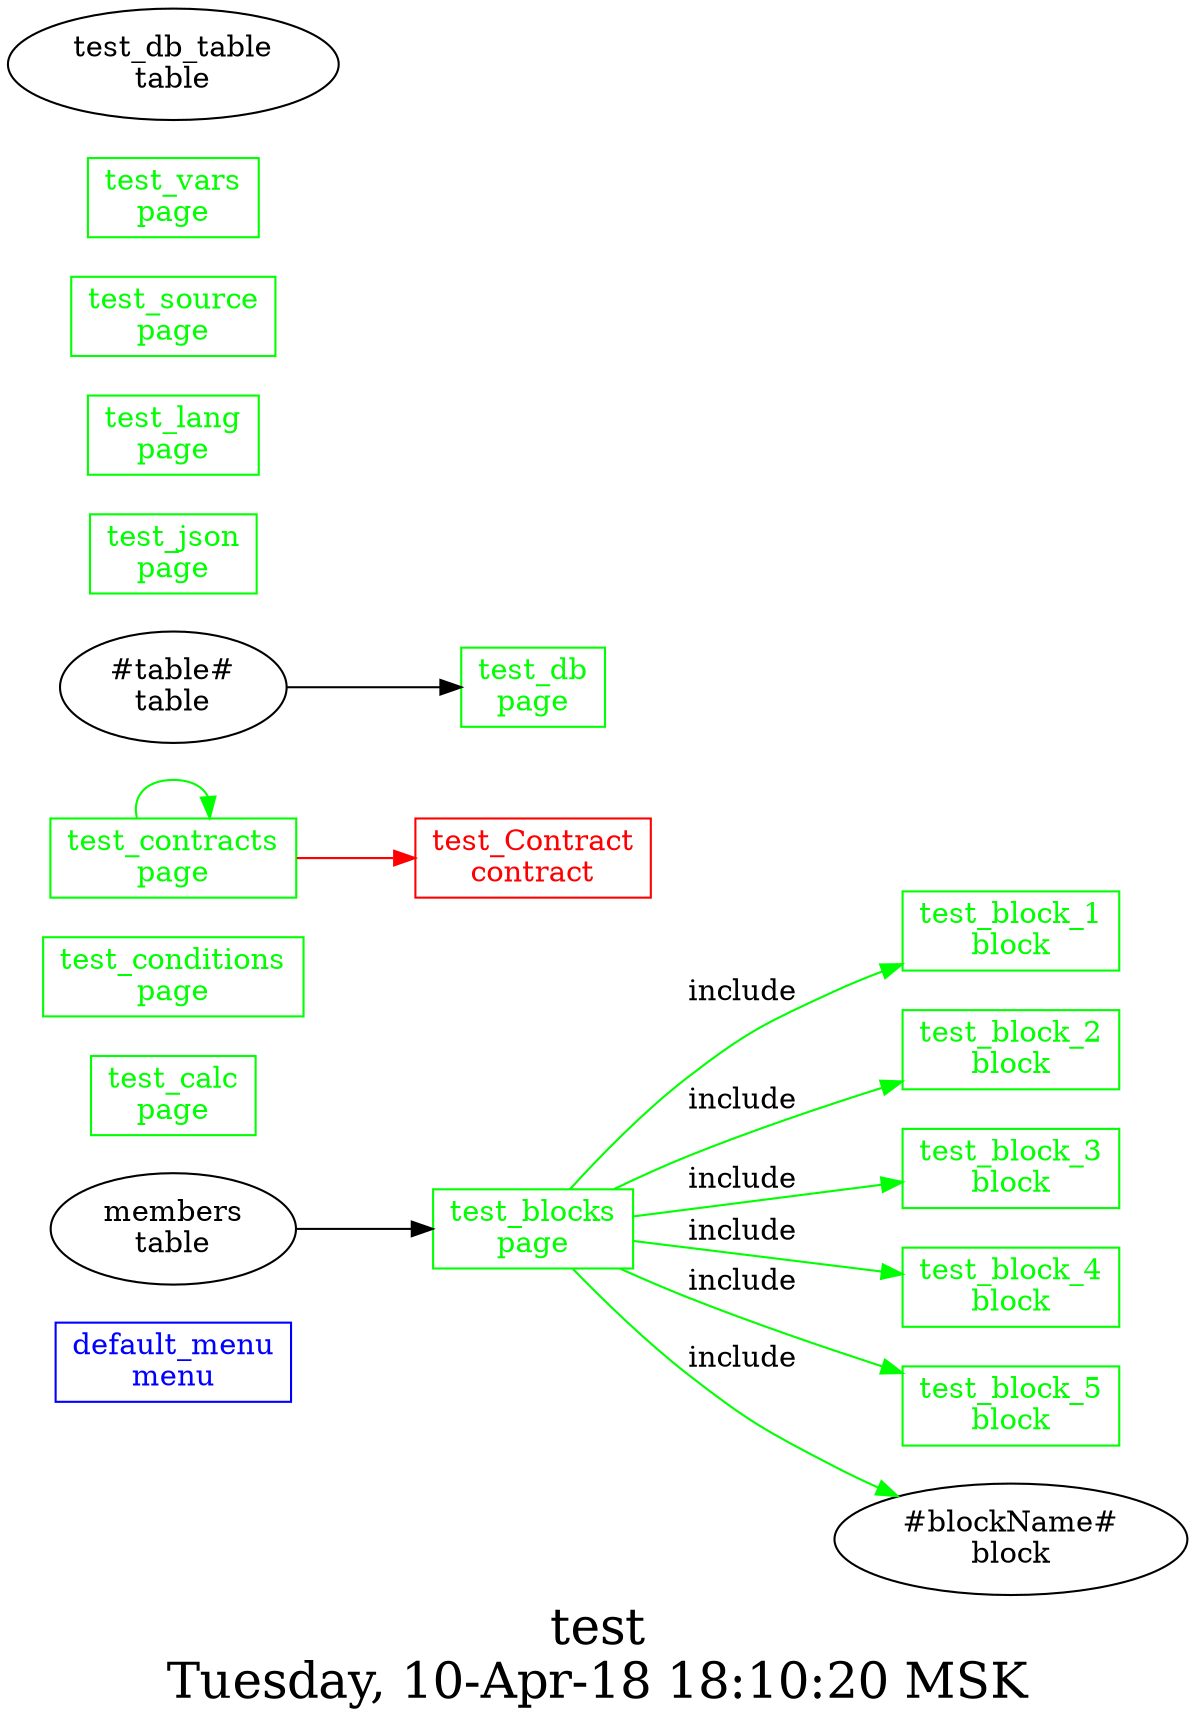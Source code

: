 digraph G {
graph [
  fontsize="24";
  label="test\nTuesday, 10-Apr-18 18:10:20 MSK";
  nojustify=true;
  ordering=out;
  rankdir=LR;
  size="30";
];
"default_menu\nmenu" [color=blue, fontcolor=blue, group=menus, shape=record];
"members\ntable" -> "test_blocks\npage"  [ color="" ]
"test_blocks\npage" -> "test_block_1\nblock"  [ color=green, label=include ]
"test_blocks\npage" -> "test_block_2\nblock"  [ color=green, label=include ]
"test_blocks\npage" -> "test_block_3\nblock"  [ color=green, label=include ]
"test_blocks\npage" -> "test_block_4\nblock"  [ color=green, label=include ]
"test_blocks\npage" -> "test_block_5\nblock"  [ color=green, label=include ]
"test_blocks\npage" -> "#blockName#\nblock"  [ color=green, label=include ]
"test_blocks\npage" [color=green, fontcolor=green, group=pages, shape=record];
"test_calc\npage" [color=green, fontcolor=green, group=pages, shape=record];
"test_conditions\npage" [color=green, fontcolor=green, group=pages, shape=record];
"test_contracts\npage" -> "test_Contract\ncontract"  [ color=red ]
"test_contracts\npage" -> "test_contracts\npage"  [ color=green ]
"test_contracts\npage" [color=green, fontcolor=green, group=pages, shape=record];
"#table#\ntable" -> "test_db\npage"  [ color="" ]
"test_db\npage" [color=green, fontcolor=green, group=pages, shape=record];
"test_json\npage" [color=green, fontcolor=green, group=pages, shape=record];
"test_lang\npage" [color=green, fontcolor=green, group=pages, shape=record];
"test_source\npage" [color=green, fontcolor=green, group=pages, shape=record];
"test_vars\npage" [color=green, fontcolor=green, group=pages, shape=record];
"test_block_1\nblock" [color=green, fontcolor=green, group=blocks, shape=record];
"test_block_2\nblock" [color=green, fontcolor=green, group=blocks, shape=record];
"test_block_3\nblock" [color=green, fontcolor=green, group=blocks, shape=record];
"test_block_4\nblock" [color=green, fontcolor=green, group=blocks, shape=record];
"test_block_5\nblock" [color=green, fontcolor=green, group=blocks, shape=record];
"test_Contract\ncontract" [color=red, fontcolor=red, group=contracts, shape=record];
"test_db_table\ntable" [color="", fontcolor="", group=tables, shape=""];
}
